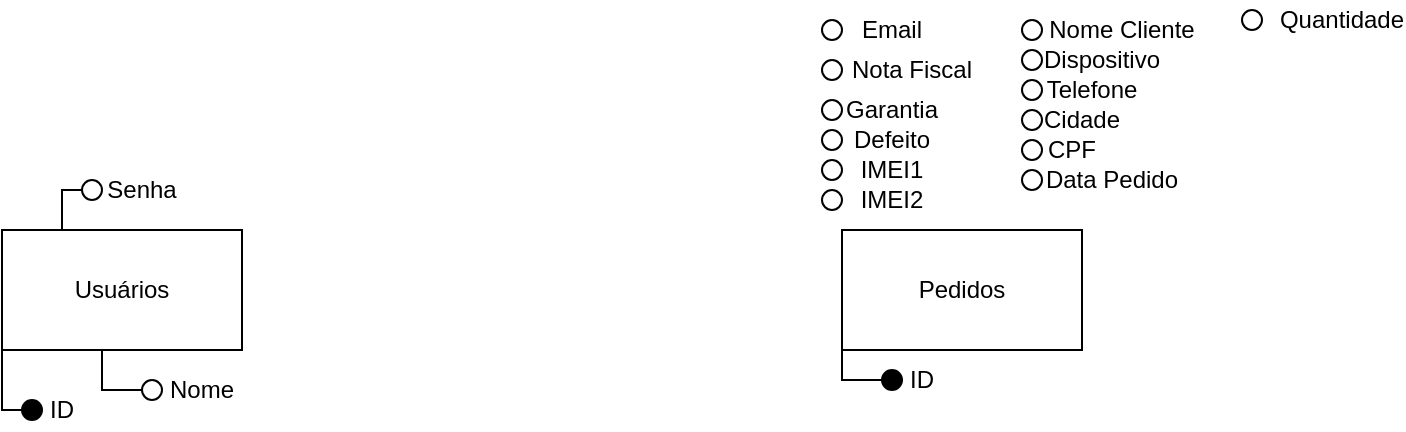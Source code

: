<mxfile version="22.1.3" type="github">
  <diagram name="Página-1" id="HJyk9LCBEsRbK5NSjiyz">
    <mxGraphModel dx="332" dy="177" grid="1" gridSize="10" guides="1" tooltips="1" connect="1" arrows="1" fold="1" page="1" pageScale="1" pageWidth="827" pageHeight="1169" math="0" shadow="0">
      <root>
        <mxCell id="0" />
        <mxCell id="1" parent="0" />
        <mxCell id="Tr4kyzxwuBD1GOi-1oCC-1" value="Pedidos" style="rounded=0;whiteSpace=wrap;html=1;" vertex="1" parent="1">
          <mxGeometry x="520" y="120" width="120" height="60" as="geometry" />
        </mxCell>
        <mxCell id="Tr4kyzxwuBD1GOi-1oCC-2" value="Usuários" style="rounded=0;whiteSpace=wrap;html=1;" vertex="1" parent="1">
          <mxGeometry x="100" y="120" width="120" height="60" as="geometry" />
        </mxCell>
        <mxCell id="Tr4kyzxwuBD1GOi-1oCC-3" value="" style="ellipse;whiteSpace=wrap;html=1;aspect=fixed;fillColor=#000000;" vertex="1" parent="1">
          <mxGeometry x="110" y="205" width="10" height="10" as="geometry" />
        </mxCell>
        <mxCell id="Tr4kyzxwuBD1GOi-1oCC-4" value="ID" style="text;html=1;strokeColor=none;fillColor=none;align=center;verticalAlign=middle;whiteSpace=wrap;rounded=0;" vertex="1" parent="1">
          <mxGeometry x="120" y="200" width="20" height="20" as="geometry" />
        </mxCell>
        <mxCell id="Tr4kyzxwuBD1GOi-1oCC-6" value="" style="endArrow=none;html=1;rounded=0;exitX=0;exitY=1;exitDx=0;exitDy=0;entryX=0;entryY=0.5;entryDx=0;entryDy=0;" edge="1" parent="1" source="Tr4kyzxwuBD1GOi-1oCC-2" target="Tr4kyzxwuBD1GOi-1oCC-3">
          <mxGeometry width="50" height="50" relative="1" as="geometry">
            <mxPoint x="250" y="200" as="sourcePoint" />
            <mxPoint x="300" y="150" as="targetPoint" />
            <Array as="points">
              <mxPoint x="100" y="210" />
            </Array>
          </mxGeometry>
        </mxCell>
        <mxCell id="Tr4kyzxwuBD1GOi-1oCC-7" value="" style="endArrow=none;html=1;rounded=0;exitX=0;exitY=1;exitDx=0;exitDy=0;entryX=0;entryY=0.5;entryDx=0;entryDy=0;" edge="1" parent="1" target="Tr4kyzxwuBD1GOi-1oCC-8">
          <mxGeometry width="50" height="50" relative="1" as="geometry">
            <mxPoint x="150" y="180" as="sourcePoint" />
            <mxPoint x="160" y="210" as="targetPoint" />
            <Array as="points">
              <mxPoint x="150" y="200" />
            </Array>
          </mxGeometry>
        </mxCell>
        <mxCell id="Tr4kyzxwuBD1GOi-1oCC-8" value="" style="ellipse;whiteSpace=wrap;html=1;aspect=fixed;" vertex="1" parent="1">
          <mxGeometry x="170" y="195" width="10" height="10" as="geometry" />
        </mxCell>
        <mxCell id="Tr4kyzxwuBD1GOi-1oCC-9" value="Nome" style="text;html=1;strokeColor=none;fillColor=none;align=center;verticalAlign=middle;whiteSpace=wrap;rounded=0;" vertex="1" parent="1">
          <mxGeometry x="180" y="190" width="40" height="20" as="geometry" />
        </mxCell>
        <mxCell id="Tr4kyzxwuBD1GOi-1oCC-10" value="" style="endArrow=none;html=1;rounded=0;exitX=0.25;exitY=0;exitDx=0;exitDy=0;entryX=0;entryY=0.5;entryDx=0;entryDy=0;" edge="1" parent="1" source="Tr4kyzxwuBD1GOi-1oCC-2" target="Tr4kyzxwuBD1GOi-1oCC-11">
          <mxGeometry width="50" height="50" relative="1" as="geometry">
            <mxPoint x="130" y="90" as="sourcePoint" />
            <mxPoint x="150" y="110" as="targetPoint" />
            <Array as="points">
              <mxPoint x="130" y="100" />
            </Array>
          </mxGeometry>
        </mxCell>
        <mxCell id="Tr4kyzxwuBD1GOi-1oCC-11" value="" style="ellipse;whiteSpace=wrap;html=1;aspect=fixed;" vertex="1" parent="1">
          <mxGeometry x="140" y="95" width="10" height="10" as="geometry" />
        </mxCell>
        <mxCell id="Tr4kyzxwuBD1GOi-1oCC-13" value="Senha" style="text;html=1;strokeColor=none;fillColor=none;align=center;verticalAlign=middle;whiteSpace=wrap;rounded=0;" vertex="1" parent="1">
          <mxGeometry x="150" y="90" width="40" height="20" as="geometry" />
        </mxCell>
        <mxCell id="Tr4kyzxwuBD1GOi-1oCC-14" value="" style="ellipse;whiteSpace=wrap;html=1;aspect=fixed;fillColor=#000000;" vertex="1" parent="1">
          <mxGeometry x="540" y="190" width="10" height="10" as="geometry" />
        </mxCell>
        <mxCell id="Tr4kyzxwuBD1GOi-1oCC-15" value="ID" style="text;html=1;strokeColor=none;fillColor=none;align=center;verticalAlign=middle;whiteSpace=wrap;rounded=0;" vertex="1" parent="1">
          <mxGeometry x="550" y="185" width="20" height="20" as="geometry" />
        </mxCell>
        <mxCell id="Tr4kyzxwuBD1GOi-1oCC-16" value="" style="endArrow=none;html=1;rounded=0;exitX=0;exitY=1;exitDx=0;exitDy=0;entryX=0;entryY=0.5;entryDx=0;entryDy=0;" edge="1" parent="1" source="Tr4kyzxwuBD1GOi-1oCC-1" target="Tr4kyzxwuBD1GOi-1oCC-14">
          <mxGeometry width="50" height="50" relative="1" as="geometry">
            <mxPoint x="510" y="240" as="sourcePoint" />
            <mxPoint x="560" y="190" as="targetPoint" />
            <Array as="points">
              <mxPoint x="520" y="195" />
            </Array>
          </mxGeometry>
        </mxCell>
        <mxCell id="Tr4kyzxwuBD1GOi-1oCC-17" value="" style="ellipse;whiteSpace=wrap;html=1;aspect=fixed;" vertex="1" parent="1">
          <mxGeometry x="610" y="15" width="10" height="10" as="geometry" />
        </mxCell>
        <mxCell id="Tr4kyzxwuBD1GOi-1oCC-18" value="Nome Cliente" style="text;html=1;strokeColor=none;fillColor=none;align=center;verticalAlign=middle;whiteSpace=wrap;rounded=0;" vertex="1" parent="1">
          <mxGeometry x="620" y="10" width="80" height="20" as="geometry" />
        </mxCell>
        <mxCell id="Tr4kyzxwuBD1GOi-1oCC-19" value="" style="ellipse;whiteSpace=wrap;html=1;aspect=fixed;" vertex="1" parent="1">
          <mxGeometry x="610" y="30" width="10" height="10" as="geometry" />
        </mxCell>
        <mxCell id="Tr4kyzxwuBD1GOi-1oCC-20" value="Dispositivo" style="text;html=1;strokeColor=none;fillColor=none;align=center;verticalAlign=middle;whiteSpace=wrap;rounded=0;" vertex="1" parent="1">
          <mxGeometry x="620" y="25" width="60" height="20" as="geometry" />
        </mxCell>
        <mxCell id="Tr4kyzxwuBD1GOi-1oCC-21" value="" style="ellipse;whiteSpace=wrap;html=1;aspect=fixed;" vertex="1" parent="1">
          <mxGeometry x="610" y="45" width="10" height="10" as="geometry" />
        </mxCell>
        <mxCell id="Tr4kyzxwuBD1GOi-1oCC-22" value="Telefone" style="text;html=1;strokeColor=none;fillColor=none;align=center;verticalAlign=middle;whiteSpace=wrap;rounded=0;" vertex="1" parent="1">
          <mxGeometry x="620" y="40" width="50" height="20" as="geometry" />
        </mxCell>
        <mxCell id="Tr4kyzxwuBD1GOi-1oCC-28" value="" style="ellipse;whiteSpace=wrap;html=1;aspect=fixed;" vertex="1" parent="1">
          <mxGeometry x="610" y="60" width="10" height="10" as="geometry" />
        </mxCell>
        <mxCell id="Tr4kyzxwuBD1GOi-1oCC-29" value="Cidade" style="text;html=1;strokeColor=none;fillColor=none;align=center;verticalAlign=middle;whiteSpace=wrap;rounded=0;" vertex="1" parent="1">
          <mxGeometry x="620" y="55" width="40" height="20" as="geometry" />
        </mxCell>
        <mxCell id="Tr4kyzxwuBD1GOi-1oCC-30" value="" style="ellipse;whiteSpace=wrap;html=1;aspect=fixed;" vertex="1" parent="1">
          <mxGeometry x="610" y="75" width="10" height="10" as="geometry" />
        </mxCell>
        <mxCell id="Tr4kyzxwuBD1GOi-1oCC-31" value="CPF" style="text;html=1;strokeColor=none;fillColor=none;align=center;verticalAlign=middle;whiteSpace=wrap;rounded=0;" vertex="1" parent="1">
          <mxGeometry x="620" y="70" width="30" height="20" as="geometry" />
        </mxCell>
        <mxCell id="Tr4kyzxwuBD1GOi-1oCC-32" value="" style="ellipse;whiteSpace=wrap;html=1;aspect=fixed;" vertex="1" parent="1">
          <mxGeometry x="610" y="90" width="10" height="10" as="geometry" />
        </mxCell>
        <mxCell id="Tr4kyzxwuBD1GOi-1oCC-33" value="Data Pedido" style="text;html=1;strokeColor=none;fillColor=none;align=center;verticalAlign=middle;whiteSpace=wrap;rounded=0;" vertex="1" parent="1">
          <mxGeometry x="620" y="85" width="70" height="20" as="geometry" />
        </mxCell>
        <mxCell id="Tr4kyzxwuBD1GOi-1oCC-34" value="" style="ellipse;whiteSpace=wrap;html=1;aspect=fixed;" vertex="1" parent="1">
          <mxGeometry x="510" y="35" width="10" height="10" as="geometry" />
        </mxCell>
        <mxCell id="Tr4kyzxwuBD1GOi-1oCC-35" value="Nota Fiscal" style="text;html=1;strokeColor=none;fillColor=none;align=center;verticalAlign=middle;whiteSpace=wrap;rounded=0;" vertex="1" parent="1">
          <mxGeometry x="520" y="30" width="70" height="20" as="geometry" />
        </mxCell>
        <mxCell id="Tr4kyzxwuBD1GOi-1oCC-36" value="" style="ellipse;whiteSpace=wrap;html=1;aspect=fixed;" vertex="1" parent="1">
          <mxGeometry x="510" y="15" width="10" height="10" as="geometry" />
        </mxCell>
        <mxCell id="Tr4kyzxwuBD1GOi-1oCC-37" value="Email" style="text;html=1;strokeColor=none;fillColor=none;align=center;verticalAlign=middle;whiteSpace=wrap;rounded=0;" vertex="1" parent="1">
          <mxGeometry x="520" y="10" width="50" height="20" as="geometry" />
        </mxCell>
        <mxCell id="Tr4kyzxwuBD1GOi-1oCC-38" value="" style="ellipse;whiteSpace=wrap;html=1;aspect=fixed;" vertex="1" parent="1">
          <mxGeometry x="510" y="55" width="10" height="10" as="geometry" />
        </mxCell>
        <mxCell id="Tr4kyzxwuBD1GOi-1oCC-39" value="Garantia" style="text;html=1;strokeColor=none;fillColor=none;align=center;verticalAlign=middle;whiteSpace=wrap;rounded=0;" vertex="1" parent="1">
          <mxGeometry x="520" y="50" width="50" height="20" as="geometry" />
        </mxCell>
        <mxCell id="Tr4kyzxwuBD1GOi-1oCC-40" value="" style="ellipse;whiteSpace=wrap;html=1;aspect=fixed;" vertex="1" parent="1">
          <mxGeometry x="510" y="70" width="10" height="10" as="geometry" />
        </mxCell>
        <mxCell id="Tr4kyzxwuBD1GOi-1oCC-41" value="Defeito" style="text;html=1;strokeColor=none;fillColor=none;align=center;verticalAlign=middle;whiteSpace=wrap;rounded=0;" vertex="1" parent="1">
          <mxGeometry x="525" y="65" width="40" height="20" as="geometry" />
        </mxCell>
        <mxCell id="Tr4kyzxwuBD1GOi-1oCC-42" value="" style="ellipse;whiteSpace=wrap;html=1;aspect=fixed;" vertex="1" parent="1">
          <mxGeometry x="510" y="85" width="10" height="10" as="geometry" />
        </mxCell>
        <mxCell id="Tr4kyzxwuBD1GOi-1oCC-43" value="IMEI1" style="text;html=1;strokeColor=none;fillColor=none;align=center;verticalAlign=middle;whiteSpace=wrap;rounded=0;" vertex="1" parent="1">
          <mxGeometry x="520" y="80" width="50" height="20" as="geometry" />
        </mxCell>
        <mxCell id="Tr4kyzxwuBD1GOi-1oCC-44" value="" style="ellipse;whiteSpace=wrap;html=1;aspect=fixed;" vertex="1" parent="1">
          <mxGeometry x="510" y="100" width="10" height="10" as="geometry" />
        </mxCell>
        <mxCell id="Tr4kyzxwuBD1GOi-1oCC-45" value="IMEI2" style="text;html=1;strokeColor=none;fillColor=none;align=center;verticalAlign=middle;whiteSpace=wrap;rounded=0;" vertex="1" parent="1">
          <mxGeometry x="520" y="95" width="50" height="20" as="geometry" />
        </mxCell>
        <mxCell id="Tr4kyzxwuBD1GOi-1oCC-46" value="" style="ellipse;whiteSpace=wrap;html=1;aspect=fixed;" vertex="1" parent="1">
          <mxGeometry x="720" y="10" width="10" height="10" as="geometry" />
        </mxCell>
        <mxCell id="Tr4kyzxwuBD1GOi-1oCC-47" value="Quantidade" style="text;html=1;strokeColor=none;fillColor=none;align=center;verticalAlign=middle;whiteSpace=wrap;rounded=0;" vertex="1" parent="1">
          <mxGeometry x="740" y="5" width="60" height="20" as="geometry" />
        </mxCell>
      </root>
    </mxGraphModel>
  </diagram>
</mxfile>
